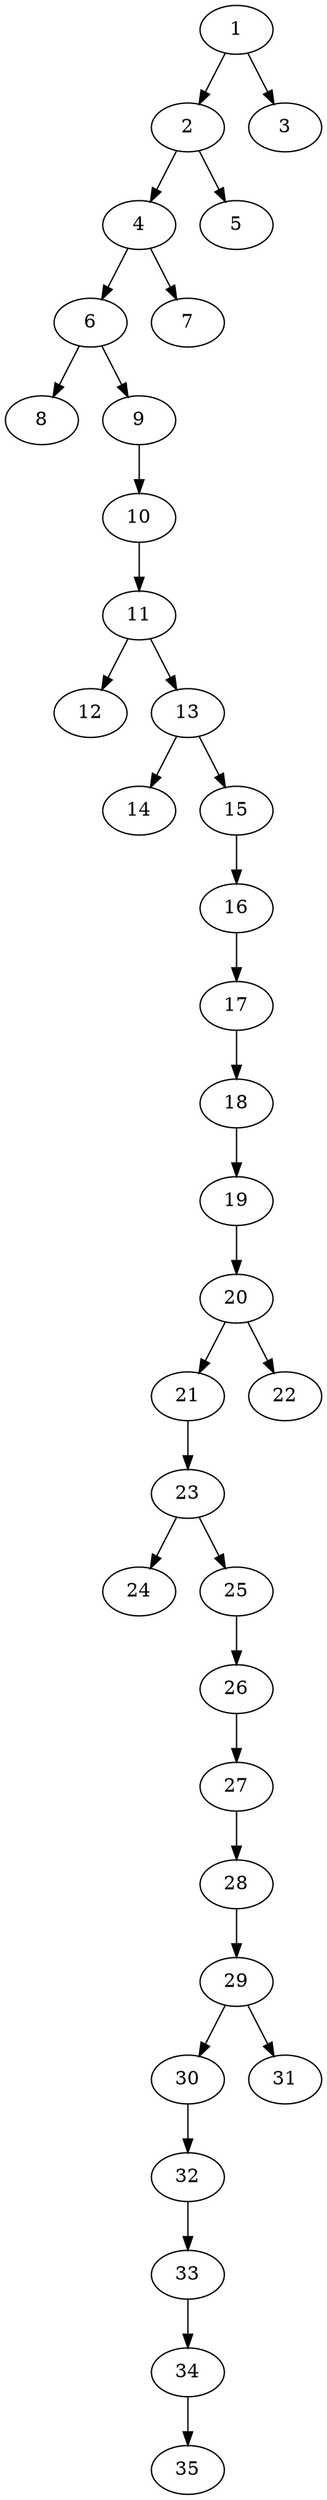 // DAG automatically generated by daggen at Thu Oct  3 14:05:38 2019
// ./daggen --dot -n 35 --ccr 0.5 --fat 0.3 --regular 0.5 --density 0.5 --mindata 5242880 --maxdata 52428800 
digraph G {
  1 [size="58814464", alpha="0.20", expect_size="29407232"] 
  1 -> 2 [size ="29407232"]
  1 -> 3 [size ="29407232"]
  2 [size="28037120", alpha="0.08", expect_size="14018560"] 
  2 -> 4 [size ="14018560"]
  2 -> 5 [size ="14018560"]
  3 [size="11307008", alpha="0.02", expect_size="5653504"] 
  4 [size="79446016", alpha="0.08", expect_size="39723008"] 
  4 -> 6 [size ="39723008"]
  4 -> 7 [size ="39723008"]
  5 [size="37128192", alpha="0.11", expect_size="18564096"] 
  6 [size="37357568", alpha="0.19", expect_size="18678784"] 
  6 -> 8 [size ="18678784"]
  6 -> 9 [size ="18678784"]
  7 [size="71524352", alpha="0.05", expect_size="35762176"] 
  8 [size="26476544", alpha="0.15", expect_size="13238272"] 
  9 [size="27162624", alpha="0.11", expect_size="13581312"] 
  9 -> 10 [size ="13581312"]
  10 [size="71079936", alpha="0.17", expect_size="35539968"] 
  10 -> 11 [size ="35539968"]
  11 [size="16103424", alpha="0.05", expect_size="8051712"] 
  11 -> 12 [size ="8051712"]
  11 -> 13 [size ="8051712"]
  12 [size="15374336", alpha="0.02", expect_size="7687168"] 
  13 [size="52600832", alpha="0.13", expect_size="26300416"] 
  13 -> 14 [size ="26300416"]
  13 -> 15 [size ="26300416"]
  14 [size="61124608", alpha="0.05", expect_size="30562304"] 
  15 [size="98813952", alpha="0.10", expect_size="49406976"] 
  15 -> 16 [size ="49406976"]
  16 [size="56090624", alpha="0.03", expect_size="28045312"] 
  16 -> 17 [size ="28045312"]
  17 [size="53536768", alpha="0.17", expect_size="26768384"] 
  17 -> 18 [size ="26768384"]
  18 [size="77494272", alpha="0.19", expect_size="38747136"] 
  18 -> 19 [size ="38747136"]
  19 [size="53837824", alpha="0.10", expect_size="26918912"] 
  19 -> 20 [size ="26918912"]
  20 [size="12226560", alpha="0.10", expect_size="6113280"] 
  20 -> 21 [size ="6113280"]
  20 -> 22 [size ="6113280"]
  21 [size="92794880", alpha="0.00", expect_size="46397440"] 
  21 -> 23 [size ="46397440"]
  22 [size="22747136", alpha="0.15", expect_size="11373568"] 
  23 [size="31152128", alpha="0.09", expect_size="15576064"] 
  23 -> 24 [size ="15576064"]
  23 -> 25 [size ="15576064"]
  24 [size="91531264", alpha="0.18", expect_size="45765632"] 
  25 [size="19331072", alpha="0.13", expect_size="9665536"] 
  25 -> 26 [size ="9665536"]
  26 [size="64395264", alpha="0.13", expect_size="32197632"] 
  26 -> 27 [size ="32197632"]
  27 [size="80033792", alpha="0.06", expect_size="40016896"] 
  27 -> 28 [size ="40016896"]
  28 [size="64917504", alpha="0.03", expect_size="32458752"] 
  28 -> 29 [size ="32458752"]
  29 [size="60928000", alpha="0.03", expect_size="30464000"] 
  29 -> 30 [size ="30464000"]
  29 -> 31 [size ="30464000"]
  30 [size="11931648", alpha="0.16", expect_size="5965824"] 
  30 -> 32 [size ="5965824"]
  31 [size="58537984", alpha="0.11", expect_size="29268992"] 
  32 [size="60340224", alpha="0.06", expect_size="30170112"] 
  32 -> 33 [size ="30170112"]
  33 [size="34887680", alpha="0.10", expect_size="17443840"] 
  33 -> 34 [size ="17443840"]
  34 [size="77373440", alpha="0.05", expect_size="38686720"] 
  34 -> 35 [size ="38686720"]
  35 [size="68020224", alpha="0.19", expect_size="34010112"] 
}
